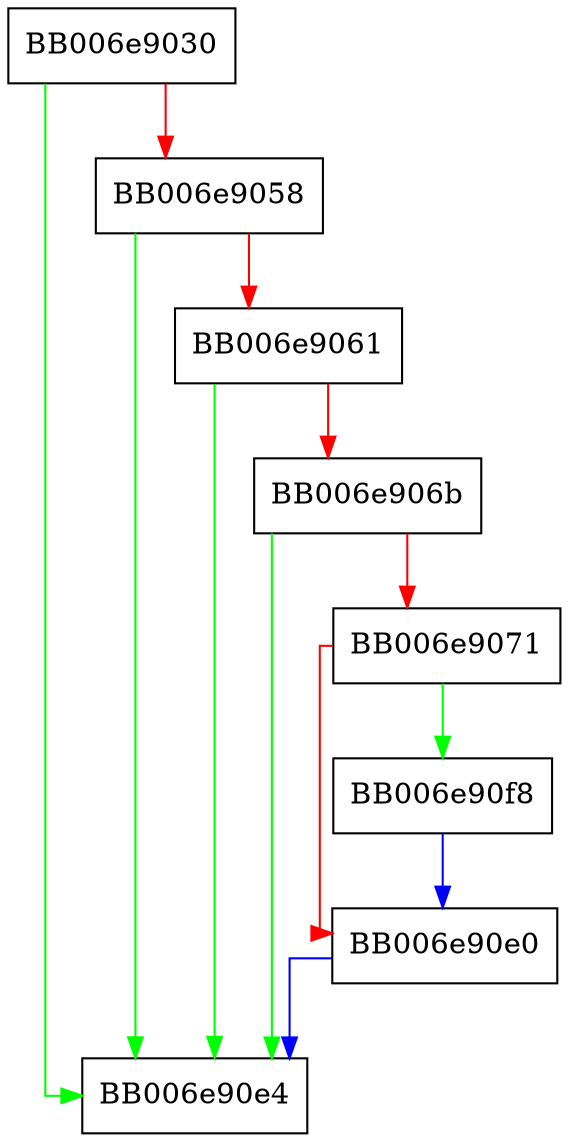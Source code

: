 digraph ecdsa_digest_verify_final {
  node [shape="box"];
  graph [splines=ortho];
  BB006e9030 -> BB006e90e4 [color="green"];
  BB006e9030 -> BB006e9058 [color="red"];
  BB006e9058 -> BB006e90e4 [color="green"];
  BB006e9058 -> BB006e9061 [color="red"];
  BB006e9061 -> BB006e90e4 [color="green"];
  BB006e9061 -> BB006e906b [color="red"];
  BB006e906b -> BB006e90e4 [color="green"];
  BB006e906b -> BB006e9071 [color="red"];
  BB006e9071 -> BB006e90f8 [color="green"];
  BB006e9071 -> BB006e90e0 [color="red"];
  BB006e90e0 -> BB006e90e4 [color="blue"];
  BB006e90f8 -> BB006e90e0 [color="blue"];
}